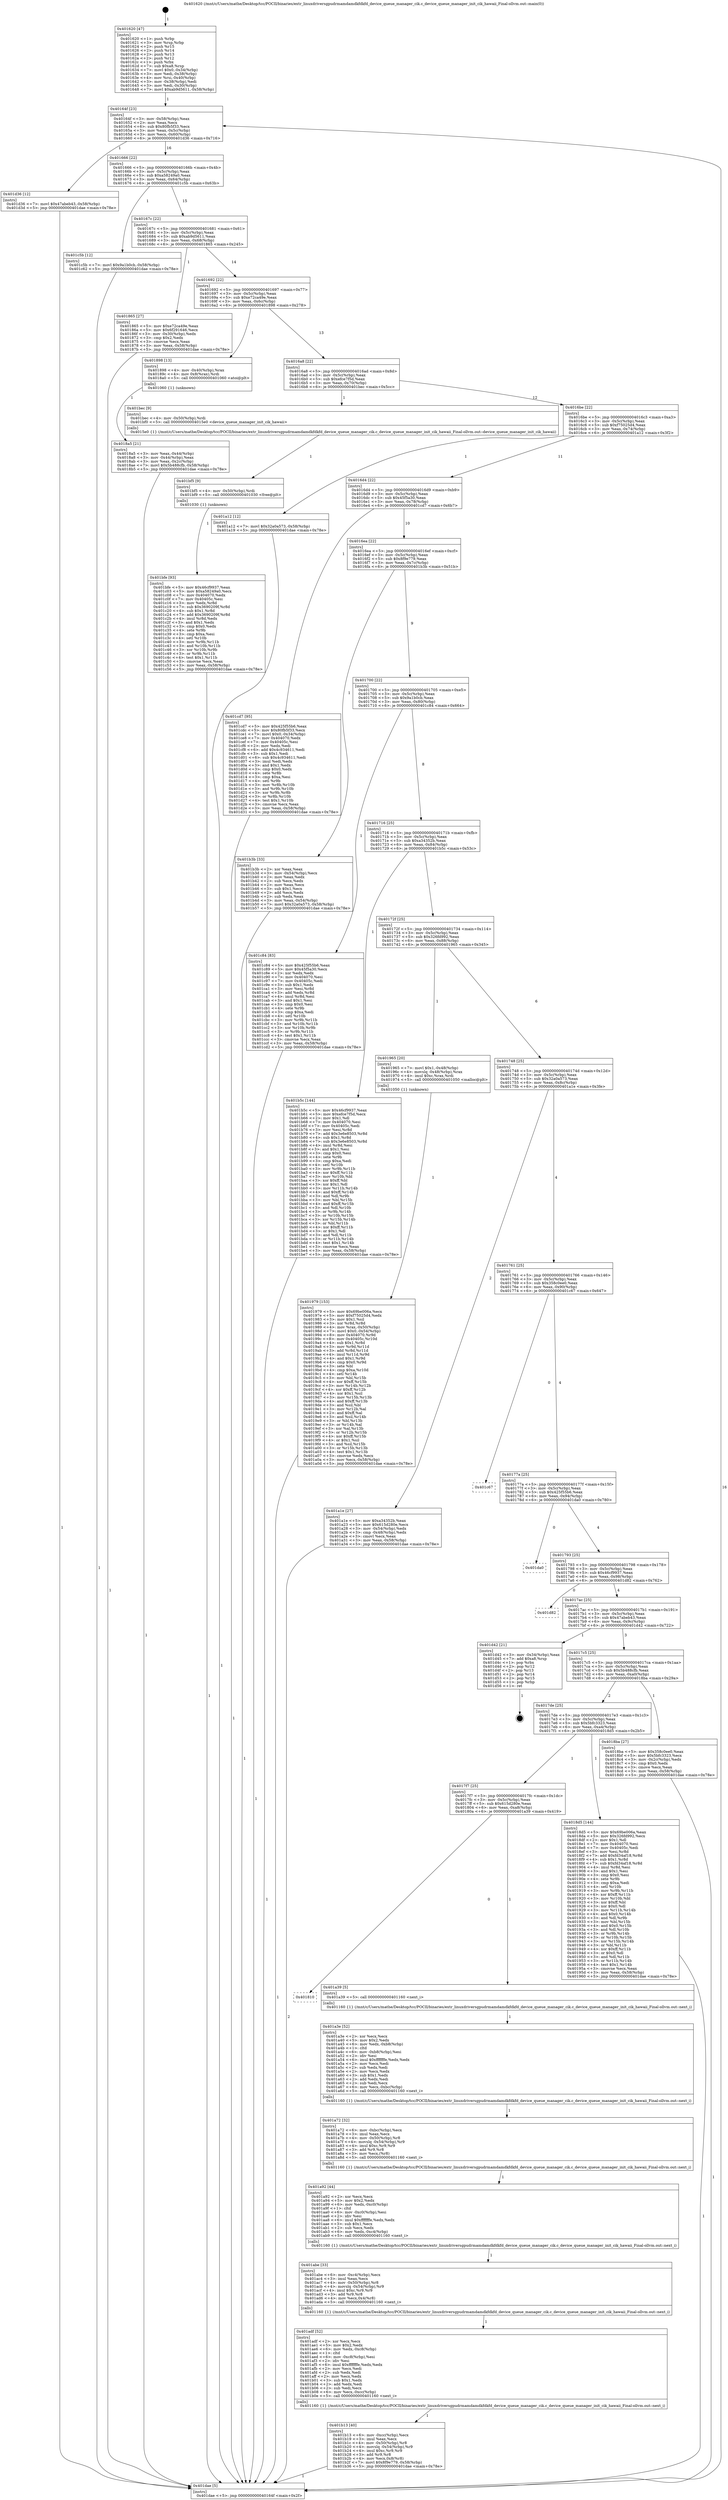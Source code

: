 digraph "0x401620" {
  label = "0x401620 (/mnt/c/Users/mathe/Desktop/tcc/POCII/binaries/extr_linuxdriversgpudrmamdamdkfdkfd_device_queue_manager_cik.c_device_queue_manager_init_cik_hawaii_Final-ollvm.out::main(0))"
  labelloc = "t"
  node[shape=record]

  Entry [label="",width=0.3,height=0.3,shape=circle,fillcolor=black,style=filled]
  "0x40164f" [label="{
     0x40164f [23]\l
     | [instrs]\l
     &nbsp;&nbsp;0x40164f \<+3\>: mov -0x58(%rbp),%eax\l
     &nbsp;&nbsp;0x401652 \<+2\>: mov %eax,%ecx\l
     &nbsp;&nbsp;0x401654 \<+6\>: sub $0x80fb5f33,%ecx\l
     &nbsp;&nbsp;0x40165a \<+3\>: mov %eax,-0x5c(%rbp)\l
     &nbsp;&nbsp;0x40165d \<+3\>: mov %ecx,-0x60(%rbp)\l
     &nbsp;&nbsp;0x401660 \<+6\>: je 0000000000401d36 \<main+0x716\>\l
  }"]
  "0x401d36" [label="{
     0x401d36 [12]\l
     | [instrs]\l
     &nbsp;&nbsp;0x401d36 \<+7\>: movl $0x47abeb43,-0x58(%rbp)\l
     &nbsp;&nbsp;0x401d3d \<+5\>: jmp 0000000000401dae \<main+0x78e\>\l
  }"]
  "0x401666" [label="{
     0x401666 [22]\l
     | [instrs]\l
     &nbsp;&nbsp;0x401666 \<+5\>: jmp 000000000040166b \<main+0x4b\>\l
     &nbsp;&nbsp;0x40166b \<+3\>: mov -0x5c(%rbp),%eax\l
     &nbsp;&nbsp;0x40166e \<+5\>: sub $0xa58249a0,%eax\l
     &nbsp;&nbsp;0x401673 \<+3\>: mov %eax,-0x64(%rbp)\l
     &nbsp;&nbsp;0x401676 \<+6\>: je 0000000000401c5b \<main+0x63b\>\l
  }"]
  Exit [label="",width=0.3,height=0.3,shape=circle,fillcolor=black,style=filled,peripheries=2]
  "0x401c5b" [label="{
     0x401c5b [12]\l
     | [instrs]\l
     &nbsp;&nbsp;0x401c5b \<+7\>: movl $0x9a1b0cb,-0x58(%rbp)\l
     &nbsp;&nbsp;0x401c62 \<+5\>: jmp 0000000000401dae \<main+0x78e\>\l
  }"]
  "0x40167c" [label="{
     0x40167c [22]\l
     | [instrs]\l
     &nbsp;&nbsp;0x40167c \<+5\>: jmp 0000000000401681 \<main+0x61\>\l
     &nbsp;&nbsp;0x401681 \<+3\>: mov -0x5c(%rbp),%eax\l
     &nbsp;&nbsp;0x401684 \<+5\>: sub $0xab9d5611,%eax\l
     &nbsp;&nbsp;0x401689 \<+3\>: mov %eax,-0x68(%rbp)\l
     &nbsp;&nbsp;0x40168c \<+6\>: je 0000000000401865 \<main+0x245\>\l
  }"]
  "0x401bfe" [label="{
     0x401bfe [93]\l
     | [instrs]\l
     &nbsp;&nbsp;0x401bfe \<+5\>: mov $0x46cf9937,%eax\l
     &nbsp;&nbsp;0x401c03 \<+5\>: mov $0xa58249a0,%ecx\l
     &nbsp;&nbsp;0x401c08 \<+7\>: mov 0x404070,%edx\l
     &nbsp;&nbsp;0x401c0f \<+7\>: mov 0x40405c,%esi\l
     &nbsp;&nbsp;0x401c16 \<+3\>: mov %edx,%r8d\l
     &nbsp;&nbsp;0x401c19 \<+7\>: sub $0x3690209f,%r8d\l
     &nbsp;&nbsp;0x401c20 \<+4\>: sub $0x1,%r8d\l
     &nbsp;&nbsp;0x401c24 \<+7\>: add $0x3690209f,%r8d\l
     &nbsp;&nbsp;0x401c2b \<+4\>: imul %r8d,%edx\l
     &nbsp;&nbsp;0x401c2f \<+3\>: and $0x1,%edx\l
     &nbsp;&nbsp;0x401c32 \<+3\>: cmp $0x0,%edx\l
     &nbsp;&nbsp;0x401c35 \<+4\>: sete %r9b\l
     &nbsp;&nbsp;0x401c39 \<+3\>: cmp $0xa,%esi\l
     &nbsp;&nbsp;0x401c3c \<+4\>: setl %r10b\l
     &nbsp;&nbsp;0x401c40 \<+3\>: mov %r9b,%r11b\l
     &nbsp;&nbsp;0x401c43 \<+3\>: and %r10b,%r11b\l
     &nbsp;&nbsp;0x401c46 \<+3\>: xor %r10b,%r9b\l
     &nbsp;&nbsp;0x401c49 \<+3\>: or %r9b,%r11b\l
     &nbsp;&nbsp;0x401c4c \<+4\>: test $0x1,%r11b\l
     &nbsp;&nbsp;0x401c50 \<+3\>: cmovne %ecx,%eax\l
     &nbsp;&nbsp;0x401c53 \<+3\>: mov %eax,-0x58(%rbp)\l
     &nbsp;&nbsp;0x401c56 \<+5\>: jmp 0000000000401dae \<main+0x78e\>\l
  }"]
  "0x401865" [label="{
     0x401865 [27]\l
     | [instrs]\l
     &nbsp;&nbsp;0x401865 \<+5\>: mov $0xe72ca49e,%eax\l
     &nbsp;&nbsp;0x40186a \<+5\>: mov $0x6f291646,%ecx\l
     &nbsp;&nbsp;0x40186f \<+3\>: mov -0x30(%rbp),%edx\l
     &nbsp;&nbsp;0x401872 \<+3\>: cmp $0x2,%edx\l
     &nbsp;&nbsp;0x401875 \<+3\>: cmovne %ecx,%eax\l
     &nbsp;&nbsp;0x401878 \<+3\>: mov %eax,-0x58(%rbp)\l
     &nbsp;&nbsp;0x40187b \<+5\>: jmp 0000000000401dae \<main+0x78e\>\l
  }"]
  "0x401692" [label="{
     0x401692 [22]\l
     | [instrs]\l
     &nbsp;&nbsp;0x401692 \<+5\>: jmp 0000000000401697 \<main+0x77\>\l
     &nbsp;&nbsp;0x401697 \<+3\>: mov -0x5c(%rbp),%eax\l
     &nbsp;&nbsp;0x40169a \<+5\>: sub $0xe72ca49e,%eax\l
     &nbsp;&nbsp;0x40169f \<+3\>: mov %eax,-0x6c(%rbp)\l
     &nbsp;&nbsp;0x4016a2 \<+6\>: je 0000000000401898 \<main+0x278\>\l
  }"]
  "0x401dae" [label="{
     0x401dae [5]\l
     | [instrs]\l
     &nbsp;&nbsp;0x401dae \<+5\>: jmp 000000000040164f \<main+0x2f\>\l
  }"]
  "0x401620" [label="{
     0x401620 [47]\l
     | [instrs]\l
     &nbsp;&nbsp;0x401620 \<+1\>: push %rbp\l
     &nbsp;&nbsp;0x401621 \<+3\>: mov %rsp,%rbp\l
     &nbsp;&nbsp;0x401624 \<+2\>: push %r15\l
     &nbsp;&nbsp;0x401626 \<+2\>: push %r14\l
     &nbsp;&nbsp;0x401628 \<+2\>: push %r13\l
     &nbsp;&nbsp;0x40162a \<+2\>: push %r12\l
     &nbsp;&nbsp;0x40162c \<+1\>: push %rbx\l
     &nbsp;&nbsp;0x40162d \<+7\>: sub $0xa8,%rsp\l
     &nbsp;&nbsp;0x401634 \<+7\>: movl $0x0,-0x34(%rbp)\l
     &nbsp;&nbsp;0x40163b \<+3\>: mov %edi,-0x38(%rbp)\l
     &nbsp;&nbsp;0x40163e \<+4\>: mov %rsi,-0x40(%rbp)\l
     &nbsp;&nbsp;0x401642 \<+3\>: mov -0x38(%rbp),%edi\l
     &nbsp;&nbsp;0x401645 \<+3\>: mov %edi,-0x30(%rbp)\l
     &nbsp;&nbsp;0x401648 \<+7\>: movl $0xab9d5611,-0x58(%rbp)\l
  }"]
  "0x401bf5" [label="{
     0x401bf5 [9]\l
     | [instrs]\l
     &nbsp;&nbsp;0x401bf5 \<+4\>: mov -0x50(%rbp),%rdi\l
     &nbsp;&nbsp;0x401bf9 \<+5\>: call 0000000000401030 \<free@plt\>\l
     | [calls]\l
     &nbsp;&nbsp;0x401030 \{1\} (unknown)\l
  }"]
  "0x401898" [label="{
     0x401898 [13]\l
     | [instrs]\l
     &nbsp;&nbsp;0x401898 \<+4\>: mov -0x40(%rbp),%rax\l
     &nbsp;&nbsp;0x40189c \<+4\>: mov 0x8(%rax),%rdi\l
     &nbsp;&nbsp;0x4018a0 \<+5\>: call 0000000000401060 \<atoi@plt\>\l
     | [calls]\l
     &nbsp;&nbsp;0x401060 \{1\} (unknown)\l
  }"]
  "0x4016a8" [label="{
     0x4016a8 [22]\l
     | [instrs]\l
     &nbsp;&nbsp;0x4016a8 \<+5\>: jmp 00000000004016ad \<main+0x8d\>\l
     &nbsp;&nbsp;0x4016ad \<+3\>: mov -0x5c(%rbp),%eax\l
     &nbsp;&nbsp;0x4016b0 \<+5\>: sub $0xefce7f5d,%eax\l
     &nbsp;&nbsp;0x4016b5 \<+3\>: mov %eax,-0x70(%rbp)\l
     &nbsp;&nbsp;0x4016b8 \<+6\>: je 0000000000401bec \<main+0x5cc\>\l
  }"]
  "0x4018a5" [label="{
     0x4018a5 [21]\l
     | [instrs]\l
     &nbsp;&nbsp;0x4018a5 \<+3\>: mov %eax,-0x44(%rbp)\l
     &nbsp;&nbsp;0x4018a8 \<+3\>: mov -0x44(%rbp),%eax\l
     &nbsp;&nbsp;0x4018ab \<+3\>: mov %eax,-0x2c(%rbp)\l
     &nbsp;&nbsp;0x4018ae \<+7\>: movl $0x5b488cfb,-0x58(%rbp)\l
     &nbsp;&nbsp;0x4018b5 \<+5\>: jmp 0000000000401dae \<main+0x78e\>\l
  }"]
  "0x401b13" [label="{
     0x401b13 [40]\l
     | [instrs]\l
     &nbsp;&nbsp;0x401b13 \<+6\>: mov -0xcc(%rbp),%ecx\l
     &nbsp;&nbsp;0x401b19 \<+3\>: imul %eax,%ecx\l
     &nbsp;&nbsp;0x401b1c \<+4\>: mov -0x50(%rbp),%r8\l
     &nbsp;&nbsp;0x401b20 \<+4\>: movslq -0x54(%rbp),%r9\l
     &nbsp;&nbsp;0x401b24 \<+4\>: imul $0xc,%r9,%r9\l
     &nbsp;&nbsp;0x401b28 \<+3\>: add %r9,%r8\l
     &nbsp;&nbsp;0x401b2b \<+4\>: mov %ecx,0x8(%r8)\l
     &nbsp;&nbsp;0x401b2f \<+7\>: movl $0x8f9e779,-0x58(%rbp)\l
     &nbsp;&nbsp;0x401b36 \<+5\>: jmp 0000000000401dae \<main+0x78e\>\l
  }"]
  "0x401bec" [label="{
     0x401bec [9]\l
     | [instrs]\l
     &nbsp;&nbsp;0x401bec \<+4\>: mov -0x50(%rbp),%rdi\l
     &nbsp;&nbsp;0x401bf0 \<+5\>: call 00000000004015e0 \<device_queue_manager_init_cik_hawaii\>\l
     | [calls]\l
     &nbsp;&nbsp;0x4015e0 \{1\} (/mnt/c/Users/mathe/Desktop/tcc/POCII/binaries/extr_linuxdriversgpudrmamdamdkfdkfd_device_queue_manager_cik.c_device_queue_manager_init_cik_hawaii_Final-ollvm.out::device_queue_manager_init_cik_hawaii)\l
  }"]
  "0x4016be" [label="{
     0x4016be [22]\l
     | [instrs]\l
     &nbsp;&nbsp;0x4016be \<+5\>: jmp 00000000004016c3 \<main+0xa3\>\l
     &nbsp;&nbsp;0x4016c3 \<+3\>: mov -0x5c(%rbp),%eax\l
     &nbsp;&nbsp;0x4016c6 \<+5\>: sub $0xf75025d4,%eax\l
     &nbsp;&nbsp;0x4016cb \<+3\>: mov %eax,-0x74(%rbp)\l
     &nbsp;&nbsp;0x4016ce \<+6\>: je 0000000000401a12 \<main+0x3f2\>\l
  }"]
  "0x401adf" [label="{
     0x401adf [52]\l
     | [instrs]\l
     &nbsp;&nbsp;0x401adf \<+2\>: xor %ecx,%ecx\l
     &nbsp;&nbsp;0x401ae1 \<+5\>: mov $0x2,%edx\l
     &nbsp;&nbsp;0x401ae6 \<+6\>: mov %edx,-0xc8(%rbp)\l
     &nbsp;&nbsp;0x401aec \<+1\>: cltd\l
     &nbsp;&nbsp;0x401aed \<+6\>: mov -0xc8(%rbp),%esi\l
     &nbsp;&nbsp;0x401af3 \<+2\>: idiv %esi\l
     &nbsp;&nbsp;0x401af5 \<+6\>: imul $0xfffffffe,%edx,%edx\l
     &nbsp;&nbsp;0x401afb \<+2\>: mov %ecx,%edi\l
     &nbsp;&nbsp;0x401afd \<+2\>: sub %edx,%edi\l
     &nbsp;&nbsp;0x401aff \<+2\>: mov %ecx,%edx\l
     &nbsp;&nbsp;0x401b01 \<+3\>: sub $0x1,%edx\l
     &nbsp;&nbsp;0x401b04 \<+2\>: add %edx,%edi\l
     &nbsp;&nbsp;0x401b06 \<+2\>: sub %edi,%ecx\l
     &nbsp;&nbsp;0x401b08 \<+6\>: mov %ecx,-0xcc(%rbp)\l
     &nbsp;&nbsp;0x401b0e \<+5\>: call 0000000000401160 \<next_i\>\l
     | [calls]\l
     &nbsp;&nbsp;0x401160 \{1\} (/mnt/c/Users/mathe/Desktop/tcc/POCII/binaries/extr_linuxdriversgpudrmamdamdkfdkfd_device_queue_manager_cik.c_device_queue_manager_init_cik_hawaii_Final-ollvm.out::next_i)\l
  }"]
  "0x401a12" [label="{
     0x401a12 [12]\l
     | [instrs]\l
     &nbsp;&nbsp;0x401a12 \<+7\>: movl $0x32a0a573,-0x58(%rbp)\l
     &nbsp;&nbsp;0x401a19 \<+5\>: jmp 0000000000401dae \<main+0x78e\>\l
  }"]
  "0x4016d4" [label="{
     0x4016d4 [22]\l
     | [instrs]\l
     &nbsp;&nbsp;0x4016d4 \<+5\>: jmp 00000000004016d9 \<main+0xb9\>\l
     &nbsp;&nbsp;0x4016d9 \<+3\>: mov -0x5c(%rbp),%eax\l
     &nbsp;&nbsp;0x4016dc \<+5\>: sub $0x45f5a30,%eax\l
     &nbsp;&nbsp;0x4016e1 \<+3\>: mov %eax,-0x78(%rbp)\l
     &nbsp;&nbsp;0x4016e4 \<+6\>: je 0000000000401cd7 \<main+0x6b7\>\l
  }"]
  "0x401abe" [label="{
     0x401abe [33]\l
     | [instrs]\l
     &nbsp;&nbsp;0x401abe \<+6\>: mov -0xc4(%rbp),%ecx\l
     &nbsp;&nbsp;0x401ac4 \<+3\>: imul %eax,%ecx\l
     &nbsp;&nbsp;0x401ac7 \<+4\>: mov -0x50(%rbp),%r8\l
     &nbsp;&nbsp;0x401acb \<+4\>: movslq -0x54(%rbp),%r9\l
     &nbsp;&nbsp;0x401acf \<+4\>: imul $0xc,%r9,%r9\l
     &nbsp;&nbsp;0x401ad3 \<+3\>: add %r9,%r8\l
     &nbsp;&nbsp;0x401ad6 \<+4\>: mov %ecx,0x4(%r8)\l
     &nbsp;&nbsp;0x401ada \<+5\>: call 0000000000401160 \<next_i\>\l
     | [calls]\l
     &nbsp;&nbsp;0x401160 \{1\} (/mnt/c/Users/mathe/Desktop/tcc/POCII/binaries/extr_linuxdriversgpudrmamdamdkfdkfd_device_queue_manager_cik.c_device_queue_manager_init_cik_hawaii_Final-ollvm.out::next_i)\l
  }"]
  "0x401cd7" [label="{
     0x401cd7 [95]\l
     | [instrs]\l
     &nbsp;&nbsp;0x401cd7 \<+5\>: mov $0x425f55b6,%eax\l
     &nbsp;&nbsp;0x401cdc \<+5\>: mov $0x80fb5f33,%ecx\l
     &nbsp;&nbsp;0x401ce1 \<+7\>: movl $0x0,-0x34(%rbp)\l
     &nbsp;&nbsp;0x401ce8 \<+7\>: mov 0x404070,%edx\l
     &nbsp;&nbsp;0x401cef \<+7\>: mov 0x40405c,%esi\l
     &nbsp;&nbsp;0x401cf6 \<+2\>: mov %edx,%edi\l
     &nbsp;&nbsp;0x401cf8 \<+6\>: add $0x4c934611,%edi\l
     &nbsp;&nbsp;0x401cfe \<+3\>: sub $0x1,%edi\l
     &nbsp;&nbsp;0x401d01 \<+6\>: sub $0x4c934611,%edi\l
     &nbsp;&nbsp;0x401d07 \<+3\>: imul %edi,%edx\l
     &nbsp;&nbsp;0x401d0a \<+3\>: and $0x1,%edx\l
     &nbsp;&nbsp;0x401d0d \<+3\>: cmp $0x0,%edx\l
     &nbsp;&nbsp;0x401d10 \<+4\>: sete %r8b\l
     &nbsp;&nbsp;0x401d14 \<+3\>: cmp $0xa,%esi\l
     &nbsp;&nbsp;0x401d17 \<+4\>: setl %r9b\l
     &nbsp;&nbsp;0x401d1b \<+3\>: mov %r8b,%r10b\l
     &nbsp;&nbsp;0x401d1e \<+3\>: and %r9b,%r10b\l
     &nbsp;&nbsp;0x401d21 \<+3\>: xor %r9b,%r8b\l
     &nbsp;&nbsp;0x401d24 \<+3\>: or %r8b,%r10b\l
     &nbsp;&nbsp;0x401d27 \<+4\>: test $0x1,%r10b\l
     &nbsp;&nbsp;0x401d2b \<+3\>: cmovne %ecx,%eax\l
     &nbsp;&nbsp;0x401d2e \<+3\>: mov %eax,-0x58(%rbp)\l
     &nbsp;&nbsp;0x401d31 \<+5\>: jmp 0000000000401dae \<main+0x78e\>\l
  }"]
  "0x4016ea" [label="{
     0x4016ea [22]\l
     | [instrs]\l
     &nbsp;&nbsp;0x4016ea \<+5\>: jmp 00000000004016ef \<main+0xcf\>\l
     &nbsp;&nbsp;0x4016ef \<+3\>: mov -0x5c(%rbp),%eax\l
     &nbsp;&nbsp;0x4016f2 \<+5\>: sub $0x8f9e779,%eax\l
     &nbsp;&nbsp;0x4016f7 \<+3\>: mov %eax,-0x7c(%rbp)\l
     &nbsp;&nbsp;0x4016fa \<+6\>: je 0000000000401b3b \<main+0x51b\>\l
  }"]
  "0x401a92" [label="{
     0x401a92 [44]\l
     | [instrs]\l
     &nbsp;&nbsp;0x401a92 \<+2\>: xor %ecx,%ecx\l
     &nbsp;&nbsp;0x401a94 \<+5\>: mov $0x2,%edx\l
     &nbsp;&nbsp;0x401a99 \<+6\>: mov %edx,-0xc0(%rbp)\l
     &nbsp;&nbsp;0x401a9f \<+1\>: cltd\l
     &nbsp;&nbsp;0x401aa0 \<+6\>: mov -0xc0(%rbp),%esi\l
     &nbsp;&nbsp;0x401aa6 \<+2\>: idiv %esi\l
     &nbsp;&nbsp;0x401aa8 \<+6\>: imul $0xfffffffe,%edx,%edx\l
     &nbsp;&nbsp;0x401aae \<+3\>: sub $0x1,%ecx\l
     &nbsp;&nbsp;0x401ab1 \<+2\>: sub %ecx,%edx\l
     &nbsp;&nbsp;0x401ab3 \<+6\>: mov %edx,-0xc4(%rbp)\l
     &nbsp;&nbsp;0x401ab9 \<+5\>: call 0000000000401160 \<next_i\>\l
     | [calls]\l
     &nbsp;&nbsp;0x401160 \{1\} (/mnt/c/Users/mathe/Desktop/tcc/POCII/binaries/extr_linuxdriversgpudrmamdamdkfdkfd_device_queue_manager_cik.c_device_queue_manager_init_cik_hawaii_Final-ollvm.out::next_i)\l
  }"]
  "0x401b3b" [label="{
     0x401b3b [33]\l
     | [instrs]\l
     &nbsp;&nbsp;0x401b3b \<+2\>: xor %eax,%eax\l
     &nbsp;&nbsp;0x401b3d \<+3\>: mov -0x54(%rbp),%ecx\l
     &nbsp;&nbsp;0x401b40 \<+2\>: mov %eax,%edx\l
     &nbsp;&nbsp;0x401b42 \<+2\>: sub %ecx,%edx\l
     &nbsp;&nbsp;0x401b44 \<+2\>: mov %eax,%ecx\l
     &nbsp;&nbsp;0x401b46 \<+3\>: sub $0x1,%ecx\l
     &nbsp;&nbsp;0x401b49 \<+2\>: add %ecx,%edx\l
     &nbsp;&nbsp;0x401b4b \<+2\>: sub %edx,%eax\l
     &nbsp;&nbsp;0x401b4d \<+3\>: mov %eax,-0x54(%rbp)\l
     &nbsp;&nbsp;0x401b50 \<+7\>: movl $0x32a0a573,-0x58(%rbp)\l
     &nbsp;&nbsp;0x401b57 \<+5\>: jmp 0000000000401dae \<main+0x78e\>\l
  }"]
  "0x401700" [label="{
     0x401700 [22]\l
     | [instrs]\l
     &nbsp;&nbsp;0x401700 \<+5\>: jmp 0000000000401705 \<main+0xe5\>\l
     &nbsp;&nbsp;0x401705 \<+3\>: mov -0x5c(%rbp),%eax\l
     &nbsp;&nbsp;0x401708 \<+5\>: sub $0x9a1b0cb,%eax\l
     &nbsp;&nbsp;0x40170d \<+3\>: mov %eax,-0x80(%rbp)\l
     &nbsp;&nbsp;0x401710 \<+6\>: je 0000000000401c84 \<main+0x664\>\l
  }"]
  "0x401a72" [label="{
     0x401a72 [32]\l
     | [instrs]\l
     &nbsp;&nbsp;0x401a72 \<+6\>: mov -0xbc(%rbp),%ecx\l
     &nbsp;&nbsp;0x401a78 \<+3\>: imul %eax,%ecx\l
     &nbsp;&nbsp;0x401a7b \<+4\>: mov -0x50(%rbp),%r8\l
     &nbsp;&nbsp;0x401a7f \<+4\>: movslq -0x54(%rbp),%r9\l
     &nbsp;&nbsp;0x401a83 \<+4\>: imul $0xc,%r9,%r9\l
     &nbsp;&nbsp;0x401a87 \<+3\>: add %r9,%r8\l
     &nbsp;&nbsp;0x401a8a \<+3\>: mov %ecx,(%r8)\l
     &nbsp;&nbsp;0x401a8d \<+5\>: call 0000000000401160 \<next_i\>\l
     | [calls]\l
     &nbsp;&nbsp;0x401160 \{1\} (/mnt/c/Users/mathe/Desktop/tcc/POCII/binaries/extr_linuxdriversgpudrmamdamdkfdkfd_device_queue_manager_cik.c_device_queue_manager_init_cik_hawaii_Final-ollvm.out::next_i)\l
  }"]
  "0x401c84" [label="{
     0x401c84 [83]\l
     | [instrs]\l
     &nbsp;&nbsp;0x401c84 \<+5\>: mov $0x425f55b6,%eax\l
     &nbsp;&nbsp;0x401c89 \<+5\>: mov $0x45f5a30,%ecx\l
     &nbsp;&nbsp;0x401c8e \<+2\>: xor %edx,%edx\l
     &nbsp;&nbsp;0x401c90 \<+7\>: mov 0x404070,%esi\l
     &nbsp;&nbsp;0x401c97 \<+7\>: mov 0x40405c,%edi\l
     &nbsp;&nbsp;0x401c9e \<+3\>: sub $0x1,%edx\l
     &nbsp;&nbsp;0x401ca1 \<+3\>: mov %esi,%r8d\l
     &nbsp;&nbsp;0x401ca4 \<+3\>: add %edx,%r8d\l
     &nbsp;&nbsp;0x401ca7 \<+4\>: imul %r8d,%esi\l
     &nbsp;&nbsp;0x401cab \<+3\>: and $0x1,%esi\l
     &nbsp;&nbsp;0x401cae \<+3\>: cmp $0x0,%esi\l
     &nbsp;&nbsp;0x401cb1 \<+4\>: sete %r9b\l
     &nbsp;&nbsp;0x401cb5 \<+3\>: cmp $0xa,%edi\l
     &nbsp;&nbsp;0x401cb8 \<+4\>: setl %r10b\l
     &nbsp;&nbsp;0x401cbc \<+3\>: mov %r9b,%r11b\l
     &nbsp;&nbsp;0x401cbf \<+3\>: and %r10b,%r11b\l
     &nbsp;&nbsp;0x401cc2 \<+3\>: xor %r10b,%r9b\l
     &nbsp;&nbsp;0x401cc5 \<+3\>: or %r9b,%r11b\l
     &nbsp;&nbsp;0x401cc8 \<+4\>: test $0x1,%r11b\l
     &nbsp;&nbsp;0x401ccc \<+3\>: cmovne %ecx,%eax\l
     &nbsp;&nbsp;0x401ccf \<+3\>: mov %eax,-0x58(%rbp)\l
     &nbsp;&nbsp;0x401cd2 \<+5\>: jmp 0000000000401dae \<main+0x78e\>\l
  }"]
  "0x401716" [label="{
     0x401716 [25]\l
     | [instrs]\l
     &nbsp;&nbsp;0x401716 \<+5\>: jmp 000000000040171b \<main+0xfb\>\l
     &nbsp;&nbsp;0x40171b \<+3\>: mov -0x5c(%rbp),%eax\l
     &nbsp;&nbsp;0x40171e \<+5\>: sub $0xa34352b,%eax\l
     &nbsp;&nbsp;0x401723 \<+6\>: mov %eax,-0x84(%rbp)\l
     &nbsp;&nbsp;0x401729 \<+6\>: je 0000000000401b5c \<main+0x53c\>\l
  }"]
  "0x401a3e" [label="{
     0x401a3e [52]\l
     | [instrs]\l
     &nbsp;&nbsp;0x401a3e \<+2\>: xor %ecx,%ecx\l
     &nbsp;&nbsp;0x401a40 \<+5\>: mov $0x2,%edx\l
     &nbsp;&nbsp;0x401a45 \<+6\>: mov %edx,-0xb8(%rbp)\l
     &nbsp;&nbsp;0x401a4b \<+1\>: cltd\l
     &nbsp;&nbsp;0x401a4c \<+6\>: mov -0xb8(%rbp),%esi\l
     &nbsp;&nbsp;0x401a52 \<+2\>: idiv %esi\l
     &nbsp;&nbsp;0x401a54 \<+6\>: imul $0xfffffffe,%edx,%edx\l
     &nbsp;&nbsp;0x401a5a \<+2\>: mov %ecx,%edi\l
     &nbsp;&nbsp;0x401a5c \<+2\>: sub %edx,%edi\l
     &nbsp;&nbsp;0x401a5e \<+2\>: mov %ecx,%edx\l
     &nbsp;&nbsp;0x401a60 \<+3\>: sub $0x1,%edx\l
     &nbsp;&nbsp;0x401a63 \<+2\>: add %edx,%edi\l
     &nbsp;&nbsp;0x401a65 \<+2\>: sub %edi,%ecx\l
     &nbsp;&nbsp;0x401a67 \<+6\>: mov %ecx,-0xbc(%rbp)\l
     &nbsp;&nbsp;0x401a6d \<+5\>: call 0000000000401160 \<next_i\>\l
     | [calls]\l
     &nbsp;&nbsp;0x401160 \{1\} (/mnt/c/Users/mathe/Desktop/tcc/POCII/binaries/extr_linuxdriversgpudrmamdamdkfdkfd_device_queue_manager_cik.c_device_queue_manager_init_cik_hawaii_Final-ollvm.out::next_i)\l
  }"]
  "0x401b5c" [label="{
     0x401b5c [144]\l
     | [instrs]\l
     &nbsp;&nbsp;0x401b5c \<+5\>: mov $0x46cf9937,%eax\l
     &nbsp;&nbsp;0x401b61 \<+5\>: mov $0xefce7f5d,%ecx\l
     &nbsp;&nbsp;0x401b66 \<+2\>: mov $0x1,%dl\l
     &nbsp;&nbsp;0x401b68 \<+7\>: mov 0x404070,%esi\l
     &nbsp;&nbsp;0x401b6f \<+7\>: mov 0x40405c,%edi\l
     &nbsp;&nbsp;0x401b76 \<+3\>: mov %esi,%r8d\l
     &nbsp;&nbsp;0x401b79 \<+7\>: add $0x3e6e8503,%r8d\l
     &nbsp;&nbsp;0x401b80 \<+4\>: sub $0x1,%r8d\l
     &nbsp;&nbsp;0x401b84 \<+7\>: sub $0x3e6e8503,%r8d\l
     &nbsp;&nbsp;0x401b8b \<+4\>: imul %r8d,%esi\l
     &nbsp;&nbsp;0x401b8f \<+3\>: and $0x1,%esi\l
     &nbsp;&nbsp;0x401b92 \<+3\>: cmp $0x0,%esi\l
     &nbsp;&nbsp;0x401b95 \<+4\>: sete %r9b\l
     &nbsp;&nbsp;0x401b99 \<+3\>: cmp $0xa,%edi\l
     &nbsp;&nbsp;0x401b9c \<+4\>: setl %r10b\l
     &nbsp;&nbsp;0x401ba0 \<+3\>: mov %r9b,%r11b\l
     &nbsp;&nbsp;0x401ba3 \<+4\>: xor $0xff,%r11b\l
     &nbsp;&nbsp;0x401ba7 \<+3\>: mov %r10b,%bl\l
     &nbsp;&nbsp;0x401baa \<+3\>: xor $0xff,%bl\l
     &nbsp;&nbsp;0x401bad \<+3\>: xor $0x1,%dl\l
     &nbsp;&nbsp;0x401bb0 \<+3\>: mov %r11b,%r14b\l
     &nbsp;&nbsp;0x401bb3 \<+4\>: and $0xff,%r14b\l
     &nbsp;&nbsp;0x401bb7 \<+3\>: and %dl,%r9b\l
     &nbsp;&nbsp;0x401bba \<+3\>: mov %bl,%r15b\l
     &nbsp;&nbsp;0x401bbd \<+4\>: and $0xff,%r15b\l
     &nbsp;&nbsp;0x401bc1 \<+3\>: and %dl,%r10b\l
     &nbsp;&nbsp;0x401bc4 \<+3\>: or %r9b,%r14b\l
     &nbsp;&nbsp;0x401bc7 \<+3\>: or %r10b,%r15b\l
     &nbsp;&nbsp;0x401bca \<+3\>: xor %r15b,%r14b\l
     &nbsp;&nbsp;0x401bcd \<+3\>: or %bl,%r11b\l
     &nbsp;&nbsp;0x401bd0 \<+4\>: xor $0xff,%r11b\l
     &nbsp;&nbsp;0x401bd4 \<+3\>: or $0x1,%dl\l
     &nbsp;&nbsp;0x401bd7 \<+3\>: and %dl,%r11b\l
     &nbsp;&nbsp;0x401bda \<+3\>: or %r11b,%r14b\l
     &nbsp;&nbsp;0x401bdd \<+4\>: test $0x1,%r14b\l
     &nbsp;&nbsp;0x401be1 \<+3\>: cmovne %ecx,%eax\l
     &nbsp;&nbsp;0x401be4 \<+3\>: mov %eax,-0x58(%rbp)\l
     &nbsp;&nbsp;0x401be7 \<+5\>: jmp 0000000000401dae \<main+0x78e\>\l
  }"]
  "0x40172f" [label="{
     0x40172f [25]\l
     | [instrs]\l
     &nbsp;&nbsp;0x40172f \<+5\>: jmp 0000000000401734 \<main+0x114\>\l
     &nbsp;&nbsp;0x401734 \<+3\>: mov -0x5c(%rbp),%eax\l
     &nbsp;&nbsp;0x401737 \<+5\>: sub $0x326fd992,%eax\l
     &nbsp;&nbsp;0x40173c \<+6\>: mov %eax,-0x88(%rbp)\l
     &nbsp;&nbsp;0x401742 \<+6\>: je 0000000000401965 \<main+0x345\>\l
  }"]
  "0x401810" [label="{
     0x401810\l
  }", style=dashed]
  "0x401965" [label="{
     0x401965 [20]\l
     | [instrs]\l
     &nbsp;&nbsp;0x401965 \<+7\>: movl $0x1,-0x48(%rbp)\l
     &nbsp;&nbsp;0x40196c \<+4\>: movslq -0x48(%rbp),%rax\l
     &nbsp;&nbsp;0x401970 \<+4\>: imul $0xc,%rax,%rdi\l
     &nbsp;&nbsp;0x401974 \<+5\>: call 0000000000401050 \<malloc@plt\>\l
     | [calls]\l
     &nbsp;&nbsp;0x401050 \{1\} (unknown)\l
  }"]
  "0x401748" [label="{
     0x401748 [25]\l
     | [instrs]\l
     &nbsp;&nbsp;0x401748 \<+5\>: jmp 000000000040174d \<main+0x12d\>\l
     &nbsp;&nbsp;0x40174d \<+3\>: mov -0x5c(%rbp),%eax\l
     &nbsp;&nbsp;0x401750 \<+5\>: sub $0x32a0a573,%eax\l
     &nbsp;&nbsp;0x401755 \<+6\>: mov %eax,-0x8c(%rbp)\l
     &nbsp;&nbsp;0x40175b \<+6\>: je 0000000000401a1e \<main+0x3fe\>\l
  }"]
  "0x401a39" [label="{
     0x401a39 [5]\l
     | [instrs]\l
     &nbsp;&nbsp;0x401a39 \<+5\>: call 0000000000401160 \<next_i\>\l
     | [calls]\l
     &nbsp;&nbsp;0x401160 \{1\} (/mnt/c/Users/mathe/Desktop/tcc/POCII/binaries/extr_linuxdriversgpudrmamdamdkfdkfd_device_queue_manager_cik.c_device_queue_manager_init_cik_hawaii_Final-ollvm.out::next_i)\l
  }"]
  "0x401a1e" [label="{
     0x401a1e [27]\l
     | [instrs]\l
     &nbsp;&nbsp;0x401a1e \<+5\>: mov $0xa34352b,%eax\l
     &nbsp;&nbsp;0x401a23 \<+5\>: mov $0x615d280e,%ecx\l
     &nbsp;&nbsp;0x401a28 \<+3\>: mov -0x54(%rbp),%edx\l
     &nbsp;&nbsp;0x401a2b \<+3\>: cmp -0x48(%rbp),%edx\l
     &nbsp;&nbsp;0x401a2e \<+3\>: cmovl %ecx,%eax\l
     &nbsp;&nbsp;0x401a31 \<+3\>: mov %eax,-0x58(%rbp)\l
     &nbsp;&nbsp;0x401a34 \<+5\>: jmp 0000000000401dae \<main+0x78e\>\l
  }"]
  "0x401761" [label="{
     0x401761 [25]\l
     | [instrs]\l
     &nbsp;&nbsp;0x401761 \<+5\>: jmp 0000000000401766 \<main+0x146\>\l
     &nbsp;&nbsp;0x401766 \<+3\>: mov -0x5c(%rbp),%eax\l
     &nbsp;&nbsp;0x401769 \<+5\>: sub $0x358c0ee0,%eax\l
     &nbsp;&nbsp;0x40176e \<+6\>: mov %eax,-0x90(%rbp)\l
     &nbsp;&nbsp;0x401774 \<+6\>: je 0000000000401c67 \<main+0x647\>\l
  }"]
  "0x401979" [label="{
     0x401979 [153]\l
     | [instrs]\l
     &nbsp;&nbsp;0x401979 \<+5\>: mov $0x69be006a,%ecx\l
     &nbsp;&nbsp;0x40197e \<+5\>: mov $0xf75025d4,%edx\l
     &nbsp;&nbsp;0x401983 \<+3\>: mov $0x1,%sil\l
     &nbsp;&nbsp;0x401986 \<+3\>: xor %r8d,%r8d\l
     &nbsp;&nbsp;0x401989 \<+4\>: mov %rax,-0x50(%rbp)\l
     &nbsp;&nbsp;0x40198d \<+7\>: movl $0x0,-0x54(%rbp)\l
     &nbsp;&nbsp;0x401994 \<+8\>: mov 0x404070,%r9d\l
     &nbsp;&nbsp;0x40199c \<+8\>: mov 0x40405c,%r10d\l
     &nbsp;&nbsp;0x4019a4 \<+4\>: sub $0x1,%r8d\l
     &nbsp;&nbsp;0x4019a8 \<+3\>: mov %r9d,%r11d\l
     &nbsp;&nbsp;0x4019ab \<+3\>: add %r8d,%r11d\l
     &nbsp;&nbsp;0x4019ae \<+4\>: imul %r11d,%r9d\l
     &nbsp;&nbsp;0x4019b2 \<+4\>: and $0x1,%r9d\l
     &nbsp;&nbsp;0x4019b6 \<+4\>: cmp $0x0,%r9d\l
     &nbsp;&nbsp;0x4019ba \<+3\>: sete %bl\l
     &nbsp;&nbsp;0x4019bd \<+4\>: cmp $0xa,%r10d\l
     &nbsp;&nbsp;0x4019c1 \<+4\>: setl %r14b\l
     &nbsp;&nbsp;0x4019c5 \<+3\>: mov %bl,%r15b\l
     &nbsp;&nbsp;0x4019c8 \<+4\>: xor $0xff,%r15b\l
     &nbsp;&nbsp;0x4019cc \<+3\>: mov %r14b,%r12b\l
     &nbsp;&nbsp;0x4019cf \<+4\>: xor $0xff,%r12b\l
     &nbsp;&nbsp;0x4019d3 \<+4\>: xor $0x1,%sil\l
     &nbsp;&nbsp;0x4019d7 \<+3\>: mov %r15b,%r13b\l
     &nbsp;&nbsp;0x4019da \<+4\>: and $0xff,%r13b\l
     &nbsp;&nbsp;0x4019de \<+3\>: and %sil,%bl\l
     &nbsp;&nbsp;0x4019e1 \<+3\>: mov %r12b,%al\l
     &nbsp;&nbsp;0x4019e4 \<+2\>: and $0xff,%al\l
     &nbsp;&nbsp;0x4019e6 \<+3\>: and %sil,%r14b\l
     &nbsp;&nbsp;0x4019e9 \<+3\>: or %bl,%r13b\l
     &nbsp;&nbsp;0x4019ec \<+3\>: or %r14b,%al\l
     &nbsp;&nbsp;0x4019ef \<+3\>: xor %al,%r13b\l
     &nbsp;&nbsp;0x4019f2 \<+3\>: or %r12b,%r15b\l
     &nbsp;&nbsp;0x4019f5 \<+4\>: xor $0xff,%r15b\l
     &nbsp;&nbsp;0x4019f9 \<+4\>: or $0x1,%sil\l
     &nbsp;&nbsp;0x4019fd \<+3\>: and %sil,%r15b\l
     &nbsp;&nbsp;0x401a00 \<+3\>: or %r15b,%r13b\l
     &nbsp;&nbsp;0x401a03 \<+4\>: test $0x1,%r13b\l
     &nbsp;&nbsp;0x401a07 \<+3\>: cmovne %edx,%ecx\l
     &nbsp;&nbsp;0x401a0a \<+3\>: mov %ecx,-0x58(%rbp)\l
     &nbsp;&nbsp;0x401a0d \<+5\>: jmp 0000000000401dae \<main+0x78e\>\l
  }"]
  "0x401c67" [label="{
     0x401c67\l
  }", style=dashed]
  "0x40177a" [label="{
     0x40177a [25]\l
     | [instrs]\l
     &nbsp;&nbsp;0x40177a \<+5\>: jmp 000000000040177f \<main+0x15f\>\l
     &nbsp;&nbsp;0x40177f \<+3\>: mov -0x5c(%rbp),%eax\l
     &nbsp;&nbsp;0x401782 \<+5\>: sub $0x425f55b6,%eax\l
     &nbsp;&nbsp;0x401787 \<+6\>: mov %eax,-0x94(%rbp)\l
     &nbsp;&nbsp;0x40178d \<+6\>: je 0000000000401da0 \<main+0x780\>\l
  }"]
  "0x4017f7" [label="{
     0x4017f7 [25]\l
     | [instrs]\l
     &nbsp;&nbsp;0x4017f7 \<+5\>: jmp 00000000004017fc \<main+0x1dc\>\l
     &nbsp;&nbsp;0x4017fc \<+3\>: mov -0x5c(%rbp),%eax\l
     &nbsp;&nbsp;0x4017ff \<+5\>: sub $0x615d280e,%eax\l
     &nbsp;&nbsp;0x401804 \<+6\>: mov %eax,-0xa8(%rbp)\l
     &nbsp;&nbsp;0x40180a \<+6\>: je 0000000000401a39 \<main+0x419\>\l
  }"]
  "0x401da0" [label="{
     0x401da0\l
  }", style=dashed]
  "0x401793" [label="{
     0x401793 [25]\l
     | [instrs]\l
     &nbsp;&nbsp;0x401793 \<+5\>: jmp 0000000000401798 \<main+0x178\>\l
     &nbsp;&nbsp;0x401798 \<+3\>: mov -0x5c(%rbp),%eax\l
     &nbsp;&nbsp;0x40179b \<+5\>: sub $0x46cf9937,%eax\l
     &nbsp;&nbsp;0x4017a0 \<+6\>: mov %eax,-0x98(%rbp)\l
     &nbsp;&nbsp;0x4017a6 \<+6\>: je 0000000000401d82 \<main+0x762\>\l
  }"]
  "0x4018d5" [label="{
     0x4018d5 [144]\l
     | [instrs]\l
     &nbsp;&nbsp;0x4018d5 \<+5\>: mov $0x69be006a,%eax\l
     &nbsp;&nbsp;0x4018da \<+5\>: mov $0x326fd992,%ecx\l
     &nbsp;&nbsp;0x4018df \<+2\>: mov $0x1,%dl\l
     &nbsp;&nbsp;0x4018e1 \<+7\>: mov 0x404070,%esi\l
     &nbsp;&nbsp;0x4018e8 \<+7\>: mov 0x40405c,%edi\l
     &nbsp;&nbsp;0x4018ef \<+3\>: mov %esi,%r8d\l
     &nbsp;&nbsp;0x4018f2 \<+7\>: add $0xfd34af18,%r8d\l
     &nbsp;&nbsp;0x4018f9 \<+4\>: sub $0x1,%r8d\l
     &nbsp;&nbsp;0x4018fd \<+7\>: sub $0xfd34af18,%r8d\l
     &nbsp;&nbsp;0x401904 \<+4\>: imul %r8d,%esi\l
     &nbsp;&nbsp;0x401908 \<+3\>: and $0x1,%esi\l
     &nbsp;&nbsp;0x40190b \<+3\>: cmp $0x0,%esi\l
     &nbsp;&nbsp;0x40190e \<+4\>: sete %r9b\l
     &nbsp;&nbsp;0x401912 \<+3\>: cmp $0xa,%edi\l
     &nbsp;&nbsp;0x401915 \<+4\>: setl %r10b\l
     &nbsp;&nbsp;0x401919 \<+3\>: mov %r9b,%r11b\l
     &nbsp;&nbsp;0x40191c \<+4\>: xor $0xff,%r11b\l
     &nbsp;&nbsp;0x401920 \<+3\>: mov %r10b,%bl\l
     &nbsp;&nbsp;0x401923 \<+3\>: xor $0xff,%bl\l
     &nbsp;&nbsp;0x401926 \<+3\>: xor $0x0,%dl\l
     &nbsp;&nbsp;0x401929 \<+3\>: mov %r11b,%r14b\l
     &nbsp;&nbsp;0x40192c \<+4\>: and $0x0,%r14b\l
     &nbsp;&nbsp;0x401930 \<+3\>: and %dl,%r9b\l
     &nbsp;&nbsp;0x401933 \<+3\>: mov %bl,%r15b\l
     &nbsp;&nbsp;0x401936 \<+4\>: and $0x0,%r15b\l
     &nbsp;&nbsp;0x40193a \<+3\>: and %dl,%r10b\l
     &nbsp;&nbsp;0x40193d \<+3\>: or %r9b,%r14b\l
     &nbsp;&nbsp;0x401940 \<+3\>: or %r10b,%r15b\l
     &nbsp;&nbsp;0x401943 \<+3\>: xor %r15b,%r14b\l
     &nbsp;&nbsp;0x401946 \<+3\>: or %bl,%r11b\l
     &nbsp;&nbsp;0x401949 \<+4\>: xor $0xff,%r11b\l
     &nbsp;&nbsp;0x40194d \<+3\>: or $0x0,%dl\l
     &nbsp;&nbsp;0x401950 \<+3\>: and %dl,%r11b\l
     &nbsp;&nbsp;0x401953 \<+3\>: or %r11b,%r14b\l
     &nbsp;&nbsp;0x401956 \<+4\>: test $0x1,%r14b\l
     &nbsp;&nbsp;0x40195a \<+3\>: cmovne %ecx,%eax\l
     &nbsp;&nbsp;0x40195d \<+3\>: mov %eax,-0x58(%rbp)\l
     &nbsp;&nbsp;0x401960 \<+5\>: jmp 0000000000401dae \<main+0x78e\>\l
  }"]
  "0x401d82" [label="{
     0x401d82\l
  }", style=dashed]
  "0x4017ac" [label="{
     0x4017ac [25]\l
     | [instrs]\l
     &nbsp;&nbsp;0x4017ac \<+5\>: jmp 00000000004017b1 \<main+0x191\>\l
     &nbsp;&nbsp;0x4017b1 \<+3\>: mov -0x5c(%rbp),%eax\l
     &nbsp;&nbsp;0x4017b4 \<+5\>: sub $0x47abeb43,%eax\l
     &nbsp;&nbsp;0x4017b9 \<+6\>: mov %eax,-0x9c(%rbp)\l
     &nbsp;&nbsp;0x4017bf \<+6\>: je 0000000000401d42 \<main+0x722\>\l
  }"]
  "0x4017de" [label="{
     0x4017de [25]\l
     | [instrs]\l
     &nbsp;&nbsp;0x4017de \<+5\>: jmp 00000000004017e3 \<main+0x1c3\>\l
     &nbsp;&nbsp;0x4017e3 \<+3\>: mov -0x5c(%rbp),%eax\l
     &nbsp;&nbsp;0x4017e6 \<+5\>: sub $0x5bfc3323,%eax\l
     &nbsp;&nbsp;0x4017eb \<+6\>: mov %eax,-0xa4(%rbp)\l
     &nbsp;&nbsp;0x4017f1 \<+6\>: je 00000000004018d5 \<main+0x2b5\>\l
  }"]
  "0x401d42" [label="{
     0x401d42 [21]\l
     | [instrs]\l
     &nbsp;&nbsp;0x401d42 \<+3\>: mov -0x34(%rbp),%eax\l
     &nbsp;&nbsp;0x401d45 \<+7\>: add $0xa8,%rsp\l
     &nbsp;&nbsp;0x401d4c \<+1\>: pop %rbx\l
     &nbsp;&nbsp;0x401d4d \<+2\>: pop %r12\l
     &nbsp;&nbsp;0x401d4f \<+2\>: pop %r13\l
     &nbsp;&nbsp;0x401d51 \<+2\>: pop %r14\l
     &nbsp;&nbsp;0x401d53 \<+2\>: pop %r15\l
     &nbsp;&nbsp;0x401d55 \<+1\>: pop %rbp\l
     &nbsp;&nbsp;0x401d56 \<+1\>: ret\l
  }"]
  "0x4017c5" [label="{
     0x4017c5 [25]\l
     | [instrs]\l
     &nbsp;&nbsp;0x4017c5 \<+5\>: jmp 00000000004017ca \<main+0x1aa\>\l
     &nbsp;&nbsp;0x4017ca \<+3\>: mov -0x5c(%rbp),%eax\l
     &nbsp;&nbsp;0x4017cd \<+5\>: sub $0x5b488cfb,%eax\l
     &nbsp;&nbsp;0x4017d2 \<+6\>: mov %eax,-0xa0(%rbp)\l
     &nbsp;&nbsp;0x4017d8 \<+6\>: je 00000000004018ba \<main+0x29a\>\l
  }"]
  "0x4018ba" [label="{
     0x4018ba [27]\l
     | [instrs]\l
     &nbsp;&nbsp;0x4018ba \<+5\>: mov $0x358c0ee0,%eax\l
     &nbsp;&nbsp;0x4018bf \<+5\>: mov $0x5bfc3323,%ecx\l
     &nbsp;&nbsp;0x4018c4 \<+3\>: mov -0x2c(%rbp),%edx\l
     &nbsp;&nbsp;0x4018c7 \<+3\>: cmp $0x0,%edx\l
     &nbsp;&nbsp;0x4018ca \<+3\>: cmove %ecx,%eax\l
     &nbsp;&nbsp;0x4018cd \<+3\>: mov %eax,-0x58(%rbp)\l
     &nbsp;&nbsp;0x4018d0 \<+5\>: jmp 0000000000401dae \<main+0x78e\>\l
  }"]
  Entry -> "0x401620" [label=" 1"]
  "0x40164f" -> "0x401d36" [label=" 1"]
  "0x40164f" -> "0x401666" [label=" 16"]
  "0x401d42" -> Exit [label=" 1"]
  "0x401666" -> "0x401c5b" [label=" 1"]
  "0x401666" -> "0x40167c" [label=" 15"]
  "0x401d36" -> "0x401dae" [label=" 1"]
  "0x40167c" -> "0x401865" [label=" 1"]
  "0x40167c" -> "0x401692" [label=" 14"]
  "0x401865" -> "0x401dae" [label=" 1"]
  "0x401620" -> "0x40164f" [label=" 1"]
  "0x401dae" -> "0x40164f" [label=" 16"]
  "0x401cd7" -> "0x401dae" [label=" 1"]
  "0x401692" -> "0x401898" [label=" 1"]
  "0x401692" -> "0x4016a8" [label=" 13"]
  "0x401898" -> "0x4018a5" [label=" 1"]
  "0x4018a5" -> "0x401dae" [label=" 1"]
  "0x401c84" -> "0x401dae" [label=" 1"]
  "0x4016a8" -> "0x401bec" [label=" 1"]
  "0x4016a8" -> "0x4016be" [label=" 12"]
  "0x401c5b" -> "0x401dae" [label=" 1"]
  "0x4016be" -> "0x401a12" [label=" 1"]
  "0x4016be" -> "0x4016d4" [label=" 11"]
  "0x401bfe" -> "0x401dae" [label=" 1"]
  "0x4016d4" -> "0x401cd7" [label=" 1"]
  "0x4016d4" -> "0x4016ea" [label=" 10"]
  "0x401bf5" -> "0x401bfe" [label=" 1"]
  "0x4016ea" -> "0x401b3b" [label=" 1"]
  "0x4016ea" -> "0x401700" [label=" 9"]
  "0x401bec" -> "0x401bf5" [label=" 1"]
  "0x401700" -> "0x401c84" [label=" 1"]
  "0x401700" -> "0x401716" [label=" 8"]
  "0x401b5c" -> "0x401dae" [label=" 1"]
  "0x401716" -> "0x401b5c" [label=" 1"]
  "0x401716" -> "0x40172f" [label=" 7"]
  "0x401b3b" -> "0x401dae" [label=" 1"]
  "0x40172f" -> "0x401965" [label=" 1"]
  "0x40172f" -> "0x401748" [label=" 6"]
  "0x401b13" -> "0x401dae" [label=" 1"]
  "0x401748" -> "0x401a1e" [label=" 2"]
  "0x401748" -> "0x401761" [label=" 4"]
  "0x401adf" -> "0x401b13" [label=" 1"]
  "0x401761" -> "0x401c67" [label=" 0"]
  "0x401761" -> "0x40177a" [label=" 4"]
  "0x401a92" -> "0x401abe" [label=" 1"]
  "0x40177a" -> "0x401da0" [label=" 0"]
  "0x40177a" -> "0x401793" [label=" 4"]
  "0x401a72" -> "0x401a92" [label=" 1"]
  "0x401793" -> "0x401d82" [label=" 0"]
  "0x401793" -> "0x4017ac" [label=" 4"]
  "0x401a3e" -> "0x401a72" [label=" 1"]
  "0x4017ac" -> "0x401d42" [label=" 1"]
  "0x4017ac" -> "0x4017c5" [label=" 3"]
  "0x4017f7" -> "0x401810" [label=" 0"]
  "0x4017c5" -> "0x4018ba" [label=" 1"]
  "0x4017c5" -> "0x4017de" [label=" 2"]
  "0x4018ba" -> "0x401dae" [label=" 1"]
  "0x401a39" -> "0x401a3e" [label=" 1"]
  "0x4017de" -> "0x4018d5" [label=" 1"]
  "0x4017de" -> "0x4017f7" [label=" 1"]
  "0x4018d5" -> "0x401dae" [label=" 1"]
  "0x401965" -> "0x401979" [label=" 1"]
  "0x401979" -> "0x401dae" [label=" 1"]
  "0x401a12" -> "0x401dae" [label=" 1"]
  "0x401a1e" -> "0x401dae" [label=" 2"]
  "0x401abe" -> "0x401adf" [label=" 1"]
  "0x4017f7" -> "0x401a39" [label=" 1"]
}
